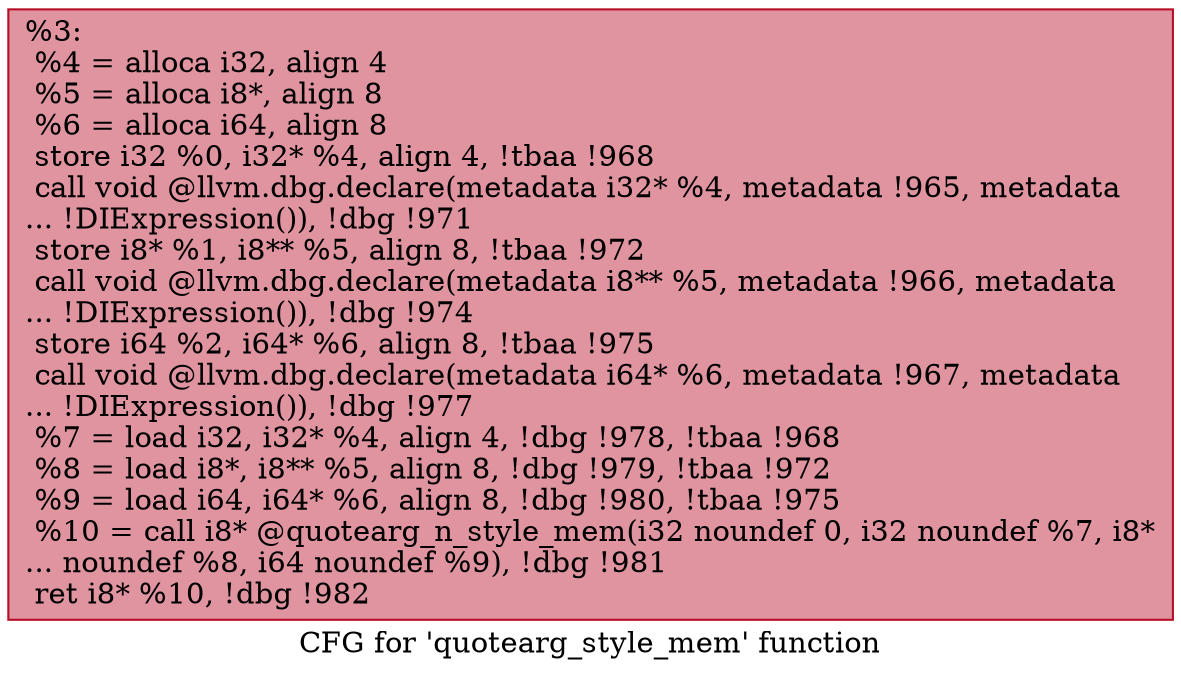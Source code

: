 digraph "CFG for 'quotearg_style_mem' function" {
	label="CFG for 'quotearg_style_mem' function";

	Node0x2351350 [shape=record,color="#b70d28ff", style=filled, fillcolor="#b70d2870",label="{%3:\l  %4 = alloca i32, align 4\l  %5 = alloca i8*, align 8\l  %6 = alloca i64, align 8\l  store i32 %0, i32* %4, align 4, !tbaa !968\l  call void @llvm.dbg.declare(metadata i32* %4, metadata !965, metadata\l... !DIExpression()), !dbg !971\l  store i8* %1, i8** %5, align 8, !tbaa !972\l  call void @llvm.dbg.declare(metadata i8** %5, metadata !966, metadata\l... !DIExpression()), !dbg !974\l  store i64 %2, i64* %6, align 8, !tbaa !975\l  call void @llvm.dbg.declare(metadata i64* %6, metadata !967, metadata\l... !DIExpression()), !dbg !977\l  %7 = load i32, i32* %4, align 4, !dbg !978, !tbaa !968\l  %8 = load i8*, i8** %5, align 8, !dbg !979, !tbaa !972\l  %9 = load i64, i64* %6, align 8, !dbg !980, !tbaa !975\l  %10 = call i8* @quotearg_n_style_mem(i32 noundef 0, i32 noundef %7, i8*\l... noundef %8, i64 noundef %9), !dbg !981\l  ret i8* %10, !dbg !982\l}"];
}
